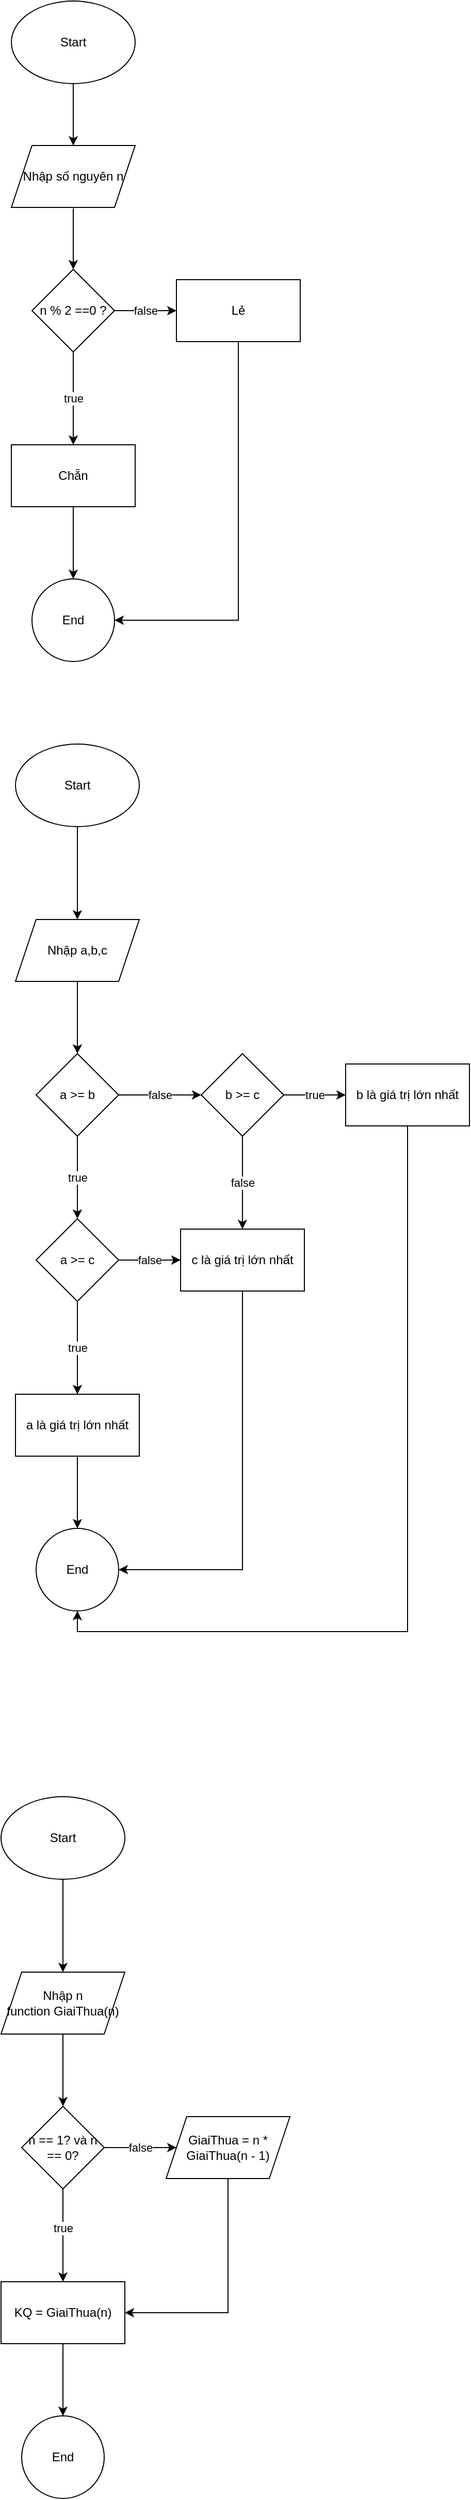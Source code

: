 <mxfile version="24.8.1">
  <diagram name="Trang-1" id="HbYTOMxPtbRxVaf4E02q">
    <mxGraphModel dx="1903" dy="717" grid="1" gridSize="10" guides="1" tooltips="1" connect="1" arrows="1" fold="1" page="1" pageScale="1" pageWidth="827" pageHeight="1169" math="0" shadow="0">
      <root>
        <mxCell id="0" />
        <mxCell id="1" parent="0" />
        <mxCell id="cBLZ_mHi3DITIjLGRE02-1" value="Start" style="ellipse;whiteSpace=wrap;html=1;" vertex="1" parent="1">
          <mxGeometry x="350" y="80" width="120" height="80" as="geometry" />
        </mxCell>
        <mxCell id="cBLZ_mHi3DITIjLGRE02-2" value="" style="endArrow=classic;html=1;rounded=0;exitX=0.5;exitY=1;exitDx=0;exitDy=0;" edge="1" parent="1" source="cBLZ_mHi3DITIjLGRE02-1">
          <mxGeometry width="50" height="50" relative="1" as="geometry">
            <mxPoint x="390" y="270" as="sourcePoint" />
            <mxPoint x="410" y="220" as="targetPoint" />
          </mxGeometry>
        </mxCell>
        <mxCell id="cBLZ_mHi3DITIjLGRE02-3" value="Nhập số nguyên n" style="shape=parallelogram;perimeter=parallelogramPerimeter;whiteSpace=wrap;html=1;fixedSize=1;" vertex="1" parent="1">
          <mxGeometry x="350" y="220" width="120" height="60" as="geometry" />
        </mxCell>
        <mxCell id="cBLZ_mHi3DITIjLGRE02-4" value="" style="endArrow=classic;html=1;rounded=0;" edge="1" parent="1">
          <mxGeometry width="50" height="50" relative="1" as="geometry">
            <mxPoint x="410" y="281" as="sourcePoint" />
            <mxPoint x="410" y="340" as="targetPoint" />
            <Array as="points">
              <mxPoint x="410" y="310" />
            </Array>
          </mxGeometry>
        </mxCell>
        <mxCell id="cBLZ_mHi3DITIjLGRE02-8" value="true" style="edgeStyle=orthogonalEdgeStyle;rounded=0;orthogonalLoop=1;jettySize=auto;html=1;" edge="1" parent="1" source="cBLZ_mHi3DITIjLGRE02-6" target="cBLZ_mHi3DITIjLGRE02-7">
          <mxGeometry relative="1" as="geometry" />
        </mxCell>
        <mxCell id="cBLZ_mHi3DITIjLGRE02-10" value="false" style="edgeStyle=orthogonalEdgeStyle;rounded=0;orthogonalLoop=1;jettySize=auto;html=1;" edge="1" parent="1" source="cBLZ_mHi3DITIjLGRE02-6" target="cBLZ_mHi3DITIjLGRE02-9">
          <mxGeometry relative="1" as="geometry" />
        </mxCell>
        <mxCell id="cBLZ_mHi3DITIjLGRE02-6" value="n % 2 ==0 ?" style="rhombus;whiteSpace=wrap;html=1;" vertex="1" parent="1">
          <mxGeometry x="370" y="340" width="80" height="80" as="geometry" />
        </mxCell>
        <mxCell id="cBLZ_mHi3DITIjLGRE02-12" value="" style="edgeStyle=orthogonalEdgeStyle;rounded=0;orthogonalLoop=1;jettySize=auto;html=1;" edge="1" parent="1" source="cBLZ_mHi3DITIjLGRE02-7" target="cBLZ_mHi3DITIjLGRE02-11">
          <mxGeometry relative="1" as="geometry" />
        </mxCell>
        <mxCell id="cBLZ_mHi3DITIjLGRE02-7" value="Chẵn" style="whiteSpace=wrap;html=1;" vertex="1" parent="1">
          <mxGeometry x="350" y="510" width="120" height="60" as="geometry" />
        </mxCell>
        <mxCell id="cBLZ_mHi3DITIjLGRE02-13" style="edgeStyle=orthogonalEdgeStyle;rounded=0;orthogonalLoop=1;jettySize=auto;html=1;entryX=1;entryY=0.5;entryDx=0;entryDy=0;" edge="1" parent="1" source="cBLZ_mHi3DITIjLGRE02-9" target="cBLZ_mHi3DITIjLGRE02-11">
          <mxGeometry relative="1" as="geometry">
            <Array as="points">
              <mxPoint x="570" y="680" />
            </Array>
          </mxGeometry>
        </mxCell>
        <mxCell id="cBLZ_mHi3DITIjLGRE02-9" value="Lẻ" style="whiteSpace=wrap;html=1;" vertex="1" parent="1">
          <mxGeometry x="510" y="350" width="120" height="60" as="geometry" />
        </mxCell>
        <mxCell id="cBLZ_mHi3DITIjLGRE02-11" value="End" style="ellipse;whiteSpace=wrap;html=1;" vertex="1" parent="1">
          <mxGeometry x="370" y="640" width="80" height="80" as="geometry" />
        </mxCell>
        <mxCell id="cBLZ_mHi3DITIjLGRE02-19" value="" style="edgeStyle=orthogonalEdgeStyle;rounded=0;orthogonalLoop=1;jettySize=auto;html=1;" edge="1" parent="1" source="cBLZ_mHi3DITIjLGRE02-14" target="cBLZ_mHi3DITIjLGRE02-18">
          <mxGeometry relative="1" as="geometry" />
        </mxCell>
        <mxCell id="cBLZ_mHi3DITIjLGRE02-14" value="Start" style="ellipse;whiteSpace=wrap;html=1;" vertex="1" parent="1">
          <mxGeometry x="354" y="800" width="120" height="80" as="geometry" />
        </mxCell>
        <mxCell id="cBLZ_mHi3DITIjLGRE02-21" value="" style="edgeStyle=orthogonalEdgeStyle;rounded=0;orthogonalLoop=1;jettySize=auto;html=1;" edge="1" parent="1" source="cBLZ_mHi3DITIjLGRE02-18" target="cBLZ_mHi3DITIjLGRE02-20">
          <mxGeometry relative="1" as="geometry" />
        </mxCell>
        <mxCell id="cBLZ_mHi3DITIjLGRE02-18" value="Nhập a,b,c" style="shape=parallelogram;perimeter=parallelogramPerimeter;whiteSpace=wrap;html=1;fixedSize=1;" vertex="1" parent="1">
          <mxGeometry x="354" y="970" width="120" height="60" as="geometry" />
        </mxCell>
        <mxCell id="cBLZ_mHi3DITIjLGRE02-23" value="true" style="edgeStyle=orthogonalEdgeStyle;rounded=0;orthogonalLoop=1;jettySize=auto;html=1;" edge="1" parent="1" source="cBLZ_mHi3DITIjLGRE02-20" target="cBLZ_mHi3DITIjLGRE02-22">
          <mxGeometry relative="1" as="geometry" />
        </mxCell>
        <mxCell id="cBLZ_mHi3DITIjLGRE02-25" value="false" style="edgeStyle=orthogonalEdgeStyle;rounded=0;orthogonalLoop=1;jettySize=auto;html=1;" edge="1" parent="1" source="cBLZ_mHi3DITIjLGRE02-20" target="cBLZ_mHi3DITIjLGRE02-24">
          <mxGeometry relative="1" as="geometry" />
        </mxCell>
        <mxCell id="cBLZ_mHi3DITIjLGRE02-20" value="a &amp;gt;= b" style="rhombus;whiteSpace=wrap;html=1;" vertex="1" parent="1">
          <mxGeometry x="374" y="1100" width="80" height="80" as="geometry" />
        </mxCell>
        <mxCell id="cBLZ_mHi3DITIjLGRE02-27" value="true" style="edgeStyle=orthogonalEdgeStyle;rounded=0;orthogonalLoop=1;jettySize=auto;html=1;" edge="1" parent="1" source="cBLZ_mHi3DITIjLGRE02-22" target="cBLZ_mHi3DITIjLGRE02-26">
          <mxGeometry relative="1" as="geometry" />
        </mxCell>
        <mxCell id="cBLZ_mHi3DITIjLGRE02-29" value="false" style="edgeStyle=orthogonalEdgeStyle;rounded=0;orthogonalLoop=1;jettySize=auto;html=1;" edge="1" parent="1" source="cBLZ_mHi3DITIjLGRE02-22" target="cBLZ_mHi3DITIjLGRE02-28">
          <mxGeometry relative="1" as="geometry" />
        </mxCell>
        <mxCell id="cBLZ_mHi3DITIjLGRE02-22" value="a &amp;gt;= c" style="rhombus;whiteSpace=wrap;html=1;" vertex="1" parent="1">
          <mxGeometry x="374" y="1260" width="80" height="80" as="geometry" />
        </mxCell>
        <mxCell id="cBLZ_mHi3DITIjLGRE02-31" value="true" style="edgeStyle=orthogonalEdgeStyle;rounded=0;orthogonalLoop=1;jettySize=auto;html=1;" edge="1" parent="1" source="cBLZ_mHi3DITIjLGRE02-24" target="cBLZ_mHi3DITIjLGRE02-30">
          <mxGeometry relative="1" as="geometry" />
        </mxCell>
        <mxCell id="cBLZ_mHi3DITIjLGRE02-32" value="false" style="edgeStyle=orthogonalEdgeStyle;rounded=0;orthogonalLoop=1;jettySize=auto;html=1;exitX=0.5;exitY=1;exitDx=0;exitDy=0;entryX=0.5;entryY=0;entryDx=0;entryDy=0;" edge="1" parent="1" source="cBLZ_mHi3DITIjLGRE02-24" target="cBLZ_mHi3DITIjLGRE02-28">
          <mxGeometry relative="1" as="geometry" />
        </mxCell>
        <mxCell id="cBLZ_mHi3DITIjLGRE02-24" value="b &amp;gt;= c" style="rhombus;whiteSpace=wrap;html=1;" vertex="1" parent="1">
          <mxGeometry x="534" y="1100" width="80" height="80" as="geometry" />
        </mxCell>
        <mxCell id="cBLZ_mHi3DITIjLGRE02-34" value="" style="edgeStyle=orthogonalEdgeStyle;rounded=0;orthogonalLoop=1;jettySize=auto;html=1;" edge="1" parent="1" source="cBLZ_mHi3DITIjLGRE02-26" target="cBLZ_mHi3DITIjLGRE02-33">
          <mxGeometry relative="1" as="geometry" />
        </mxCell>
        <mxCell id="cBLZ_mHi3DITIjLGRE02-26" value="a là giá trị lớn nhất" style="whiteSpace=wrap;html=1;" vertex="1" parent="1">
          <mxGeometry x="354" y="1430" width="120" height="60" as="geometry" />
        </mxCell>
        <mxCell id="cBLZ_mHi3DITIjLGRE02-35" style="edgeStyle=orthogonalEdgeStyle;rounded=0;orthogonalLoop=1;jettySize=auto;html=1;exitX=0.5;exitY=1;exitDx=0;exitDy=0;entryX=1;entryY=0.5;entryDx=0;entryDy=0;" edge="1" parent="1" source="cBLZ_mHi3DITIjLGRE02-28" target="cBLZ_mHi3DITIjLGRE02-33">
          <mxGeometry relative="1" as="geometry" />
        </mxCell>
        <mxCell id="cBLZ_mHi3DITIjLGRE02-28" value="c là giá trị lớn nhất" style="whiteSpace=wrap;html=1;" vertex="1" parent="1">
          <mxGeometry x="514" y="1270" width="120" height="60" as="geometry" />
        </mxCell>
        <mxCell id="cBLZ_mHi3DITIjLGRE02-36" style="edgeStyle=orthogonalEdgeStyle;rounded=0;orthogonalLoop=1;jettySize=auto;html=1;exitX=0.5;exitY=1;exitDx=0;exitDy=0;entryX=0.5;entryY=1;entryDx=0;entryDy=0;" edge="1" parent="1" source="cBLZ_mHi3DITIjLGRE02-30" target="cBLZ_mHi3DITIjLGRE02-33">
          <mxGeometry relative="1" as="geometry" />
        </mxCell>
        <mxCell id="cBLZ_mHi3DITIjLGRE02-30" value="b là giá trị lớn nhất" style="whiteSpace=wrap;html=1;" vertex="1" parent="1">
          <mxGeometry x="674" y="1110" width="120" height="60" as="geometry" />
        </mxCell>
        <mxCell id="cBLZ_mHi3DITIjLGRE02-33" value="End" style="ellipse;whiteSpace=wrap;html=1;" vertex="1" parent="1">
          <mxGeometry x="374" y="1560" width="80" height="80" as="geometry" />
        </mxCell>
        <mxCell id="cBLZ_mHi3DITIjLGRE02-39" value="" style="edgeStyle=orthogonalEdgeStyle;rounded=0;orthogonalLoop=1;jettySize=auto;html=1;" edge="1" parent="1" source="cBLZ_mHi3DITIjLGRE02-37" target="cBLZ_mHi3DITIjLGRE02-38">
          <mxGeometry relative="1" as="geometry" />
        </mxCell>
        <mxCell id="cBLZ_mHi3DITIjLGRE02-37" value="Start" style="ellipse;whiteSpace=wrap;html=1;" vertex="1" parent="1">
          <mxGeometry x="340" y="1820" width="120" height="80" as="geometry" />
        </mxCell>
        <mxCell id="cBLZ_mHi3DITIjLGRE02-41" value="" style="edgeStyle=orthogonalEdgeStyle;rounded=0;orthogonalLoop=1;jettySize=auto;html=1;" edge="1" parent="1" source="cBLZ_mHi3DITIjLGRE02-38" target="cBLZ_mHi3DITIjLGRE02-40">
          <mxGeometry relative="1" as="geometry" />
        </mxCell>
        <mxCell id="cBLZ_mHi3DITIjLGRE02-38" value="Nhập n&lt;br&gt;function GiaiThua(n)" style="shape=parallelogram;perimeter=parallelogramPerimeter;whiteSpace=wrap;html=1;fixedSize=1;" vertex="1" parent="1">
          <mxGeometry x="340" y="1990" width="120" height="60" as="geometry" />
        </mxCell>
        <mxCell id="cBLZ_mHi3DITIjLGRE02-43" value="" style="edgeStyle=orthogonalEdgeStyle;rounded=0;orthogonalLoop=1;jettySize=auto;html=1;" edge="1" parent="1" source="cBLZ_mHi3DITIjLGRE02-40" target="cBLZ_mHi3DITIjLGRE02-42">
          <mxGeometry relative="1" as="geometry" />
        </mxCell>
        <mxCell id="cBLZ_mHi3DITIjLGRE02-47" value="true" style="edgeLabel;html=1;align=center;verticalAlign=middle;resizable=0;points=[];" vertex="1" connectable="0" parent="cBLZ_mHi3DITIjLGRE02-43">
          <mxGeometry x="-0.172" relative="1" as="geometry">
            <mxPoint as="offset" />
          </mxGeometry>
        </mxCell>
        <mxCell id="cBLZ_mHi3DITIjLGRE02-45" value="false" style="edgeStyle=orthogonalEdgeStyle;rounded=0;orthogonalLoop=1;jettySize=auto;html=1;" edge="1" parent="1" source="cBLZ_mHi3DITIjLGRE02-40" target="cBLZ_mHi3DITIjLGRE02-44">
          <mxGeometry relative="1" as="geometry" />
        </mxCell>
        <mxCell id="cBLZ_mHi3DITIjLGRE02-40" value="n == 1? và n == 0?" style="rhombus;whiteSpace=wrap;html=1;" vertex="1" parent="1">
          <mxGeometry x="360" y="2120" width="80" height="80" as="geometry" />
        </mxCell>
        <mxCell id="cBLZ_mHi3DITIjLGRE02-49" value="" style="edgeStyle=orthogonalEdgeStyle;rounded=0;orthogonalLoop=1;jettySize=auto;html=1;" edge="1" parent="1" source="cBLZ_mHi3DITIjLGRE02-42" target="cBLZ_mHi3DITIjLGRE02-48">
          <mxGeometry relative="1" as="geometry" />
        </mxCell>
        <mxCell id="cBLZ_mHi3DITIjLGRE02-42" value="KQ = GiaiThua(n)" style="whiteSpace=wrap;html=1;" vertex="1" parent="1">
          <mxGeometry x="340" y="2290" width="120" height="60" as="geometry" />
        </mxCell>
        <mxCell id="cBLZ_mHi3DITIjLGRE02-46" style="edgeStyle=orthogonalEdgeStyle;rounded=0;orthogonalLoop=1;jettySize=auto;html=1;entryX=1;entryY=0.5;entryDx=0;entryDy=0;" edge="1" parent="1" source="cBLZ_mHi3DITIjLGRE02-44" target="cBLZ_mHi3DITIjLGRE02-42">
          <mxGeometry relative="1" as="geometry">
            <Array as="points">
              <mxPoint x="560" y="2320" />
            </Array>
          </mxGeometry>
        </mxCell>
        <mxCell id="cBLZ_mHi3DITIjLGRE02-44" value="GiaiThua = n * GiaiThua(n - 1)" style="shape=parallelogram;perimeter=parallelogramPerimeter;whiteSpace=wrap;html=1;fixedSize=1;" vertex="1" parent="1">
          <mxGeometry x="500" y="2130" width="120" height="60" as="geometry" />
        </mxCell>
        <mxCell id="cBLZ_mHi3DITIjLGRE02-48" value="End" style="ellipse;whiteSpace=wrap;html=1;" vertex="1" parent="1">
          <mxGeometry x="360" y="2420" width="80" height="80" as="geometry" />
        </mxCell>
      </root>
    </mxGraphModel>
  </diagram>
</mxfile>
